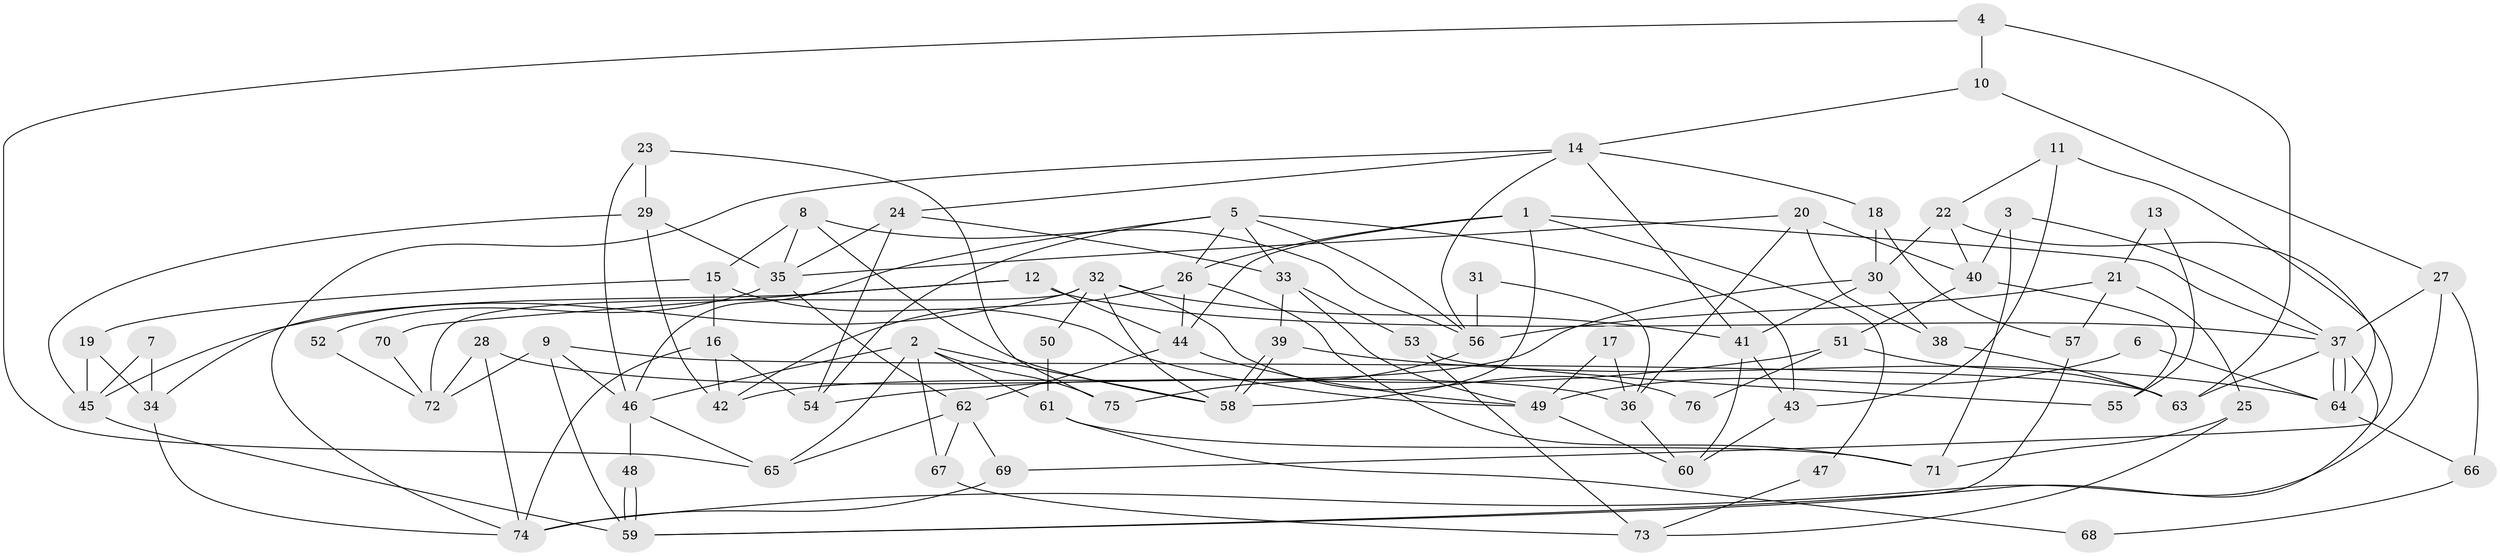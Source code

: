 // coarse degree distribution, {4: 0.13043478260869565, 9: 0.08695652173913043, 10: 0.043478260869565216, 8: 0.2608695652173913, 7: 0.13043478260869565, 5: 0.21739130434782608, 6: 0.08695652173913043, 12: 0.043478260869565216}
// Generated by graph-tools (version 1.1) at 2025/37/03/04/25 23:37:11]
// undirected, 76 vertices, 152 edges
graph export_dot {
  node [color=gray90,style=filled];
  1;
  2;
  3;
  4;
  5;
  6;
  7;
  8;
  9;
  10;
  11;
  12;
  13;
  14;
  15;
  16;
  17;
  18;
  19;
  20;
  21;
  22;
  23;
  24;
  25;
  26;
  27;
  28;
  29;
  30;
  31;
  32;
  33;
  34;
  35;
  36;
  37;
  38;
  39;
  40;
  41;
  42;
  43;
  44;
  45;
  46;
  47;
  48;
  49;
  50;
  51;
  52;
  53;
  54;
  55;
  56;
  57;
  58;
  59;
  60;
  61;
  62;
  63;
  64;
  65;
  66;
  67;
  68;
  69;
  70;
  71;
  72;
  73;
  74;
  75;
  76;
  1 -- 37;
  1 -- 58;
  1 -- 26;
  1 -- 44;
  1 -- 47;
  2 -- 58;
  2 -- 46;
  2 -- 61;
  2 -- 65;
  2 -- 67;
  2 -- 75;
  3 -- 37;
  3 -- 40;
  3 -- 71;
  4 -- 65;
  4 -- 63;
  4 -- 10;
  5 -- 56;
  5 -- 26;
  5 -- 33;
  5 -- 43;
  5 -- 46;
  5 -- 54;
  6 -- 64;
  6 -- 49;
  7 -- 45;
  7 -- 34;
  8 -- 35;
  8 -- 15;
  8 -- 56;
  8 -- 58;
  9 -- 59;
  9 -- 46;
  9 -- 63;
  9 -- 72;
  10 -- 14;
  10 -- 27;
  11 -- 64;
  11 -- 43;
  11 -- 22;
  12 -- 44;
  12 -- 37;
  12 -- 34;
  12 -- 70;
  13 -- 21;
  13 -- 55;
  14 -- 56;
  14 -- 74;
  14 -- 18;
  14 -- 24;
  14 -- 41;
  15 -- 19;
  15 -- 49;
  15 -- 16;
  16 -- 54;
  16 -- 42;
  16 -- 74;
  17 -- 49;
  17 -- 36;
  18 -- 30;
  18 -- 57;
  19 -- 45;
  19 -- 34;
  20 -- 40;
  20 -- 38;
  20 -- 35;
  20 -- 36;
  21 -- 57;
  21 -- 56;
  21 -- 25;
  22 -- 30;
  22 -- 40;
  22 -- 69;
  23 -- 46;
  23 -- 29;
  23 -- 75;
  24 -- 35;
  24 -- 33;
  24 -- 54;
  25 -- 71;
  25 -- 73;
  26 -- 44;
  26 -- 42;
  26 -- 71;
  27 -- 74;
  27 -- 37;
  27 -- 66;
  28 -- 36;
  28 -- 72;
  28 -- 74;
  29 -- 42;
  29 -- 45;
  29 -- 35;
  30 -- 41;
  30 -- 42;
  30 -- 38;
  31 -- 36;
  31 -- 56;
  32 -- 41;
  32 -- 58;
  32 -- 45;
  32 -- 50;
  32 -- 72;
  32 -- 76;
  33 -- 39;
  33 -- 49;
  33 -- 53;
  34 -- 74;
  35 -- 52;
  35 -- 62;
  36 -- 60;
  37 -- 64;
  37 -- 64;
  37 -- 59;
  37 -- 63;
  38 -- 63;
  39 -- 58;
  39 -- 58;
  39 -- 64;
  40 -- 51;
  40 -- 55;
  41 -- 60;
  41 -- 43;
  43 -- 60;
  44 -- 62;
  44 -- 49;
  45 -- 59;
  46 -- 65;
  46 -- 48;
  47 -- 73;
  48 -- 59;
  48 -- 59;
  49 -- 60;
  50 -- 61;
  51 -- 63;
  51 -- 54;
  51 -- 76;
  52 -- 72;
  53 -- 73;
  53 -- 55;
  56 -- 75;
  57 -- 59;
  61 -- 71;
  61 -- 68;
  62 -- 69;
  62 -- 65;
  62 -- 67;
  64 -- 66;
  66 -- 68;
  67 -- 73;
  69 -- 74;
  70 -- 72;
}
